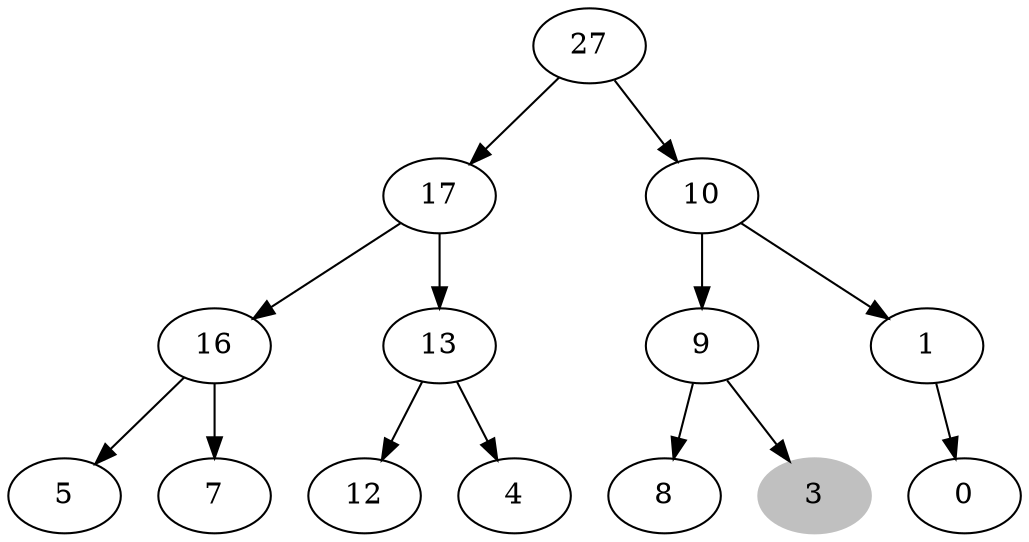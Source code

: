 digraph B {
    27->{17, 10};
    17->{16, 13};
    10->{9, 1};
    16->{5, 7};
    13->{12, 4};
    9->{8, 3};
    3[style=filled;color=grey];
    1->0;
    }
